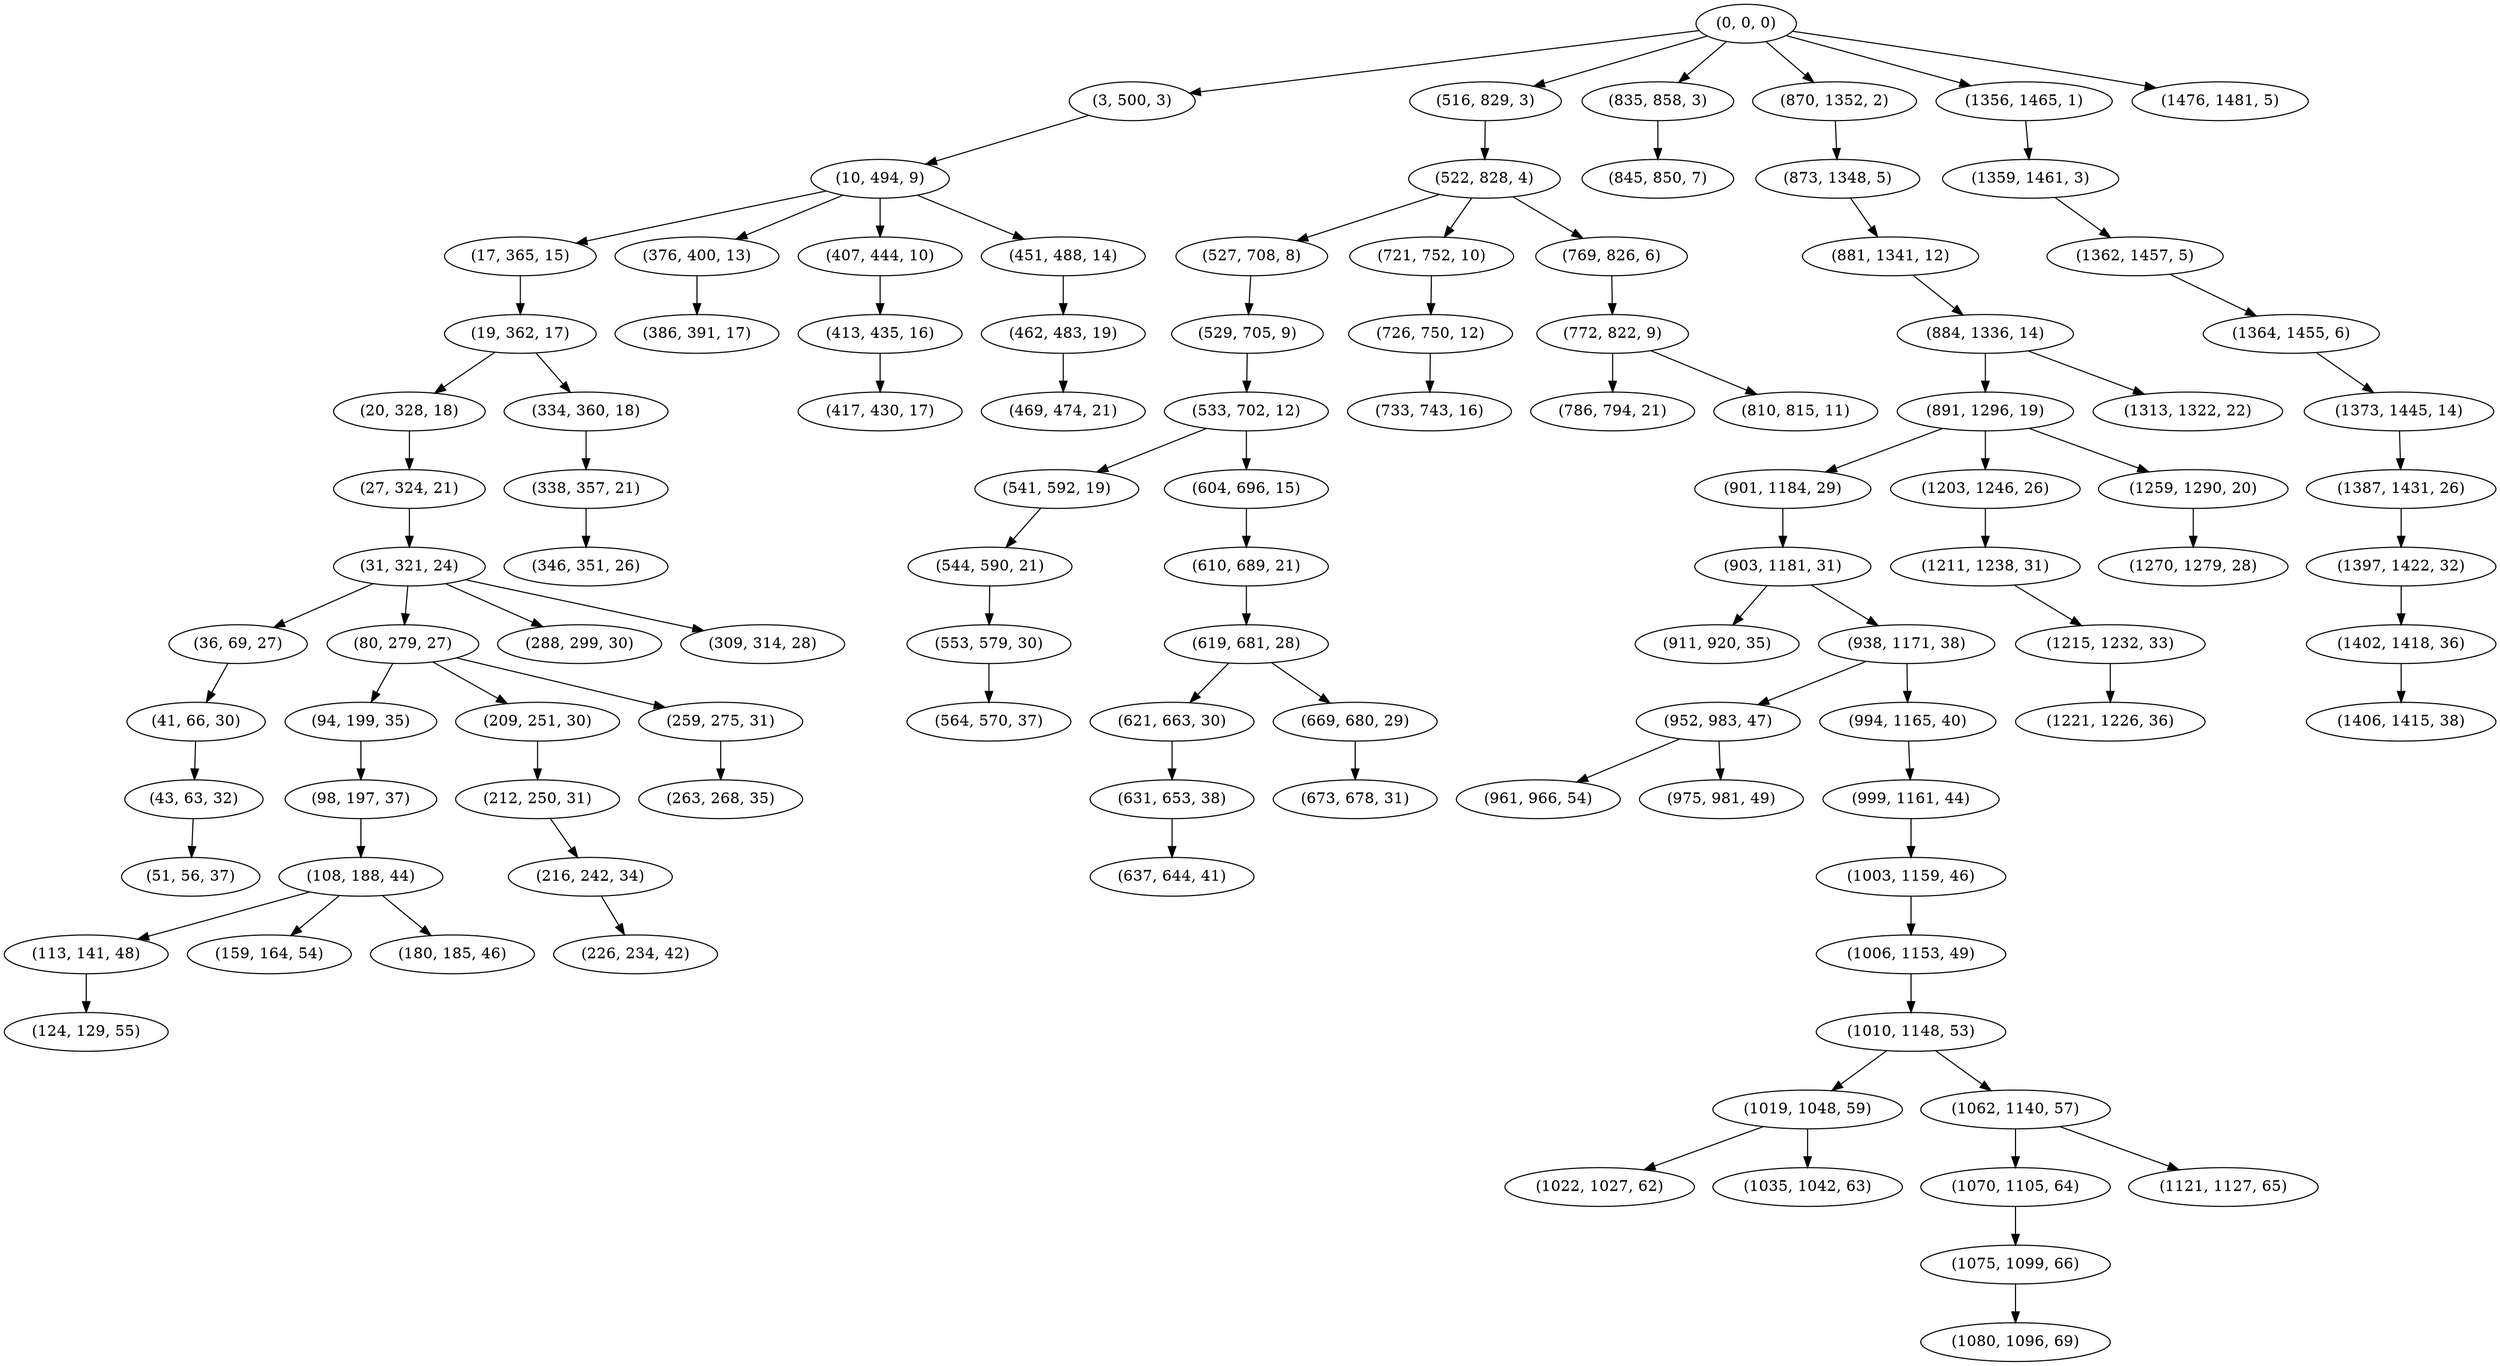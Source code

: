 digraph tree {
    "(0, 0, 0)";
    "(3, 500, 3)";
    "(10, 494, 9)";
    "(17, 365, 15)";
    "(19, 362, 17)";
    "(20, 328, 18)";
    "(27, 324, 21)";
    "(31, 321, 24)";
    "(36, 69, 27)";
    "(41, 66, 30)";
    "(43, 63, 32)";
    "(51, 56, 37)";
    "(80, 279, 27)";
    "(94, 199, 35)";
    "(98, 197, 37)";
    "(108, 188, 44)";
    "(113, 141, 48)";
    "(124, 129, 55)";
    "(159, 164, 54)";
    "(180, 185, 46)";
    "(209, 251, 30)";
    "(212, 250, 31)";
    "(216, 242, 34)";
    "(226, 234, 42)";
    "(259, 275, 31)";
    "(263, 268, 35)";
    "(288, 299, 30)";
    "(309, 314, 28)";
    "(334, 360, 18)";
    "(338, 357, 21)";
    "(346, 351, 26)";
    "(376, 400, 13)";
    "(386, 391, 17)";
    "(407, 444, 10)";
    "(413, 435, 16)";
    "(417, 430, 17)";
    "(451, 488, 14)";
    "(462, 483, 19)";
    "(469, 474, 21)";
    "(516, 829, 3)";
    "(522, 828, 4)";
    "(527, 708, 8)";
    "(529, 705, 9)";
    "(533, 702, 12)";
    "(541, 592, 19)";
    "(544, 590, 21)";
    "(553, 579, 30)";
    "(564, 570, 37)";
    "(604, 696, 15)";
    "(610, 689, 21)";
    "(619, 681, 28)";
    "(621, 663, 30)";
    "(631, 653, 38)";
    "(637, 644, 41)";
    "(669, 680, 29)";
    "(673, 678, 31)";
    "(721, 752, 10)";
    "(726, 750, 12)";
    "(733, 743, 16)";
    "(769, 826, 6)";
    "(772, 822, 9)";
    "(786, 794, 21)";
    "(810, 815, 11)";
    "(835, 858, 3)";
    "(845, 850, 7)";
    "(870, 1352, 2)";
    "(873, 1348, 5)";
    "(881, 1341, 12)";
    "(884, 1336, 14)";
    "(891, 1296, 19)";
    "(901, 1184, 29)";
    "(903, 1181, 31)";
    "(911, 920, 35)";
    "(938, 1171, 38)";
    "(952, 983, 47)";
    "(961, 966, 54)";
    "(975, 981, 49)";
    "(994, 1165, 40)";
    "(999, 1161, 44)";
    "(1003, 1159, 46)";
    "(1006, 1153, 49)";
    "(1010, 1148, 53)";
    "(1019, 1048, 59)";
    "(1022, 1027, 62)";
    "(1035, 1042, 63)";
    "(1062, 1140, 57)";
    "(1070, 1105, 64)";
    "(1075, 1099, 66)";
    "(1080, 1096, 69)";
    "(1121, 1127, 65)";
    "(1203, 1246, 26)";
    "(1211, 1238, 31)";
    "(1215, 1232, 33)";
    "(1221, 1226, 36)";
    "(1259, 1290, 20)";
    "(1270, 1279, 28)";
    "(1313, 1322, 22)";
    "(1356, 1465, 1)";
    "(1359, 1461, 3)";
    "(1362, 1457, 5)";
    "(1364, 1455, 6)";
    "(1373, 1445, 14)";
    "(1387, 1431, 26)";
    "(1397, 1422, 32)";
    "(1402, 1418, 36)";
    "(1406, 1415, 38)";
    "(1476, 1481, 5)";
    "(0, 0, 0)" -> "(3, 500, 3)";
    "(0, 0, 0)" -> "(516, 829, 3)";
    "(0, 0, 0)" -> "(835, 858, 3)";
    "(0, 0, 0)" -> "(870, 1352, 2)";
    "(0, 0, 0)" -> "(1356, 1465, 1)";
    "(0, 0, 0)" -> "(1476, 1481, 5)";
    "(3, 500, 3)" -> "(10, 494, 9)";
    "(10, 494, 9)" -> "(17, 365, 15)";
    "(10, 494, 9)" -> "(376, 400, 13)";
    "(10, 494, 9)" -> "(407, 444, 10)";
    "(10, 494, 9)" -> "(451, 488, 14)";
    "(17, 365, 15)" -> "(19, 362, 17)";
    "(19, 362, 17)" -> "(20, 328, 18)";
    "(19, 362, 17)" -> "(334, 360, 18)";
    "(20, 328, 18)" -> "(27, 324, 21)";
    "(27, 324, 21)" -> "(31, 321, 24)";
    "(31, 321, 24)" -> "(36, 69, 27)";
    "(31, 321, 24)" -> "(80, 279, 27)";
    "(31, 321, 24)" -> "(288, 299, 30)";
    "(31, 321, 24)" -> "(309, 314, 28)";
    "(36, 69, 27)" -> "(41, 66, 30)";
    "(41, 66, 30)" -> "(43, 63, 32)";
    "(43, 63, 32)" -> "(51, 56, 37)";
    "(80, 279, 27)" -> "(94, 199, 35)";
    "(80, 279, 27)" -> "(209, 251, 30)";
    "(80, 279, 27)" -> "(259, 275, 31)";
    "(94, 199, 35)" -> "(98, 197, 37)";
    "(98, 197, 37)" -> "(108, 188, 44)";
    "(108, 188, 44)" -> "(113, 141, 48)";
    "(108, 188, 44)" -> "(159, 164, 54)";
    "(108, 188, 44)" -> "(180, 185, 46)";
    "(113, 141, 48)" -> "(124, 129, 55)";
    "(209, 251, 30)" -> "(212, 250, 31)";
    "(212, 250, 31)" -> "(216, 242, 34)";
    "(216, 242, 34)" -> "(226, 234, 42)";
    "(259, 275, 31)" -> "(263, 268, 35)";
    "(334, 360, 18)" -> "(338, 357, 21)";
    "(338, 357, 21)" -> "(346, 351, 26)";
    "(376, 400, 13)" -> "(386, 391, 17)";
    "(407, 444, 10)" -> "(413, 435, 16)";
    "(413, 435, 16)" -> "(417, 430, 17)";
    "(451, 488, 14)" -> "(462, 483, 19)";
    "(462, 483, 19)" -> "(469, 474, 21)";
    "(516, 829, 3)" -> "(522, 828, 4)";
    "(522, 828, 4)" -> "(527, 708, 8)";
    "(522, 828, 4)" -> "(721, 752, 10)";
    "(522, 828, 4)" -> "(769, 826, 6)";
    "(527, 708, 8)" -> "(529, 705, 9)";
    "(529, 705, 9)" -> "(533, 702, 12)";
    "(533, 702, 12)" -> "(541, 592, 19)";
    "(533, 702, 12)" -> "(604, 696, 15)";
    "(541, 592, 19)" -> "(544, 590, 21)";
    "(544, 590, 21)" -> "(553, 579, 30)";
    "(553, 579, 30)" -> "(564, 570, 37)";
    "(604, 696, 15)" -> "(610, 689, 21)";
    "(610, 689, 21)" -> "(619, 681, 28)";
    "(619, 681, 28)" -> "(621, 663, 30)";
    "(619, 681, 28)" -> "(669, 680, 29)";
    "(621, 663, 30)" -> "(631, 653, 38)";
    "(631, 653, 38)" -> "(637, 644, 41)";
    "(669, 680, 29)" -> "(673, 678, 31)";
    "(721, 752, 10)" -> "(726, 750, 12)";
    "(726, 750, 12)" -> "(733, 743, 16)";
    "(769, 826, 6)" -> "(772, 822, 9)";
    "(772, 822, 9)" -> "(786, 794, 21)";
    "(772, 822, 9)" -> "(810, 815, 11)";
    "(835, 858, 3)" -> "(845, 850, 7)";
    "(870, 1352, 2)" -> "(873, 1348, 5)";
    "(873, 1348, 5)" -> "(881, 1341, 12)";
    "(881, 1341, 12)" -> "(884, 1336, 14)";
    "(884, 1336, 14)" -> "(891, 1296, 19)";
    "(884, 1336, 14)" -> "(1313, 1322, 22)";
    "(891, 1296, 19)" -> "(901, 1184, 29)";
    "(891, 1296, 19)" -> "(1203, 1246, 26)";
    "(891, 1296, 19)" -> "(1259, 1290, 20)";
    "(901, 1184, 29)" -> "(903, 1181, 31)";
    "(903, 1181, 31)" -> "(911, 920, 35)";
    "(903, 1181, 31)" -> "(938, 1171, 38)";
    "(938, 1171, 38)" -> "(952, 983, 47)";
    "(938, 1171, 38)" -> "(994, 1165, 40)";
    "(952, 983, 47)" -> "(961, 966, 54)";
    "(952, 983, 47)" -> "(975, 981, 49)";
    "(994, 1165, 40)" -> "(999, 1161, 44)";
    "(999, 1161, 44)" -> "(1003, 1159, 46)";
    "(1003, 1159, 46)" -> "(1006, 1153, 49)";
    "(1006, 1153, 49)" -> "(1010, 1148, 53)";
    "(1010, 1148, 53)" -> "(1019, 1048, 59)";
    "(1010, 1148, 53)" -> "(1062, 1140, 57)";
    "(1019, 1048, 59)" -> "(1022, 1027, 62)";
    "(1019, 1048, 59)" -> "(1035, 1042, 63)";
    "(1062, 1140, 57)" -> "(1070, 1105, 64)";
    "(1062, 1140, 57)" -> "(1121, 1127, 65)";
    "(1070, 1105, 64)" -> "(1075, 1099, 66)";
    "(1075, 1099, 66)" -> "(1080, 1096, 69)";
    "(1203, 1246, 26)" -> "(1211, 1238, 31)";
    "(1211, 1238, 31)" -> "(1215, 1232, 33)";
    "(1215, 1232, 33)" -> "(1221, 1226, 36)";
    "(1259, 1290, 20)" -> "(1270, 1279, 28)";
    "(1356, 1465, 1)" -> "(1359, 1461, 3)";
    "(1359, 1461, 3)" -> "(1362, 1457, 5)";
    "(1362, 1457, 5)" -> "(1364, 1455, 6)";
    "(1364, 1455, 6)" -> "(1373, 1445, 14)";
    "(1373, 1445, 14)" -> "(1387, 1431, 26)";
    "(1387, 1431, 26)" -> "(1397, 1422, 32)";
    "(1397, 1422, 32)" -> "(1402, 1418, 36)";
    "(1402, 1418, 36)" -> "(1406, 1415, 38)";
}
